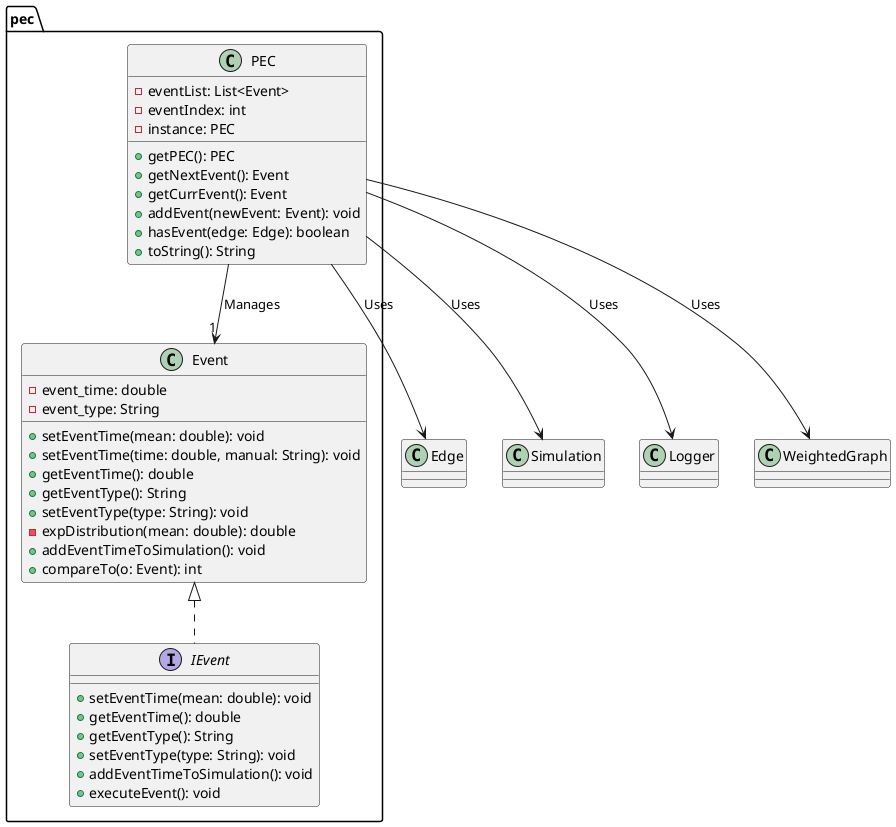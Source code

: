 @startuml

package pec {
    class Event {
        -event_time: double
        -event_type: String
        +setEventTime(mean: double): void
        +setEventTime(time: double, manual: String): void
        +getEventTime(): double
        +getEventType(): String
        +setEventType(type: String): void
        -expDistribution(mean: double): double
        +addEventTimeToSimulation(): void
        +compareTo(o: Event): int
    }

    interface IEvent {
        +setEventTime(mean: double): void
        +getEventTime(): double
        +getEventType(): String
        +setEventType(type: String): void
        +addEventTimeToSimulation(): void
        +executeEvent(): void
    }

    class PEC {
        -eventList: List<Event>
        -eventIndex: int
        -instance: PEC
        +getPEC(): PEC
        +getNextEvent(): Event
        +getCurrEvent(): Event
        +addEvent(newEvent: Event): void
        +hasEvent(edge: Edge): boolean
        +toString(): String
    }
}

Event <|.. IEvent
PEC --> "1" Event: Manages
PEC --> Edge: Uses
PEC --> Simulation: Uses
PEC --> Logger: Uses
PEC --> WeightedGraph: Uses

@enduml